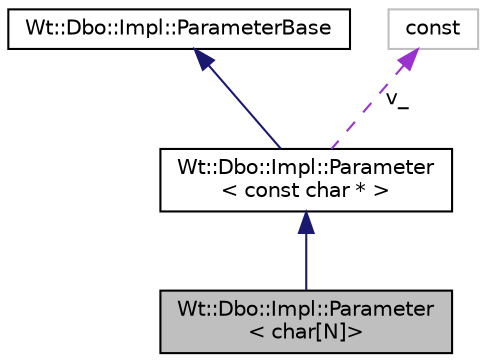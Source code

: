 digraph "Wt::Dbo::Impl::Parameter&lt; char[N]&gt;"
{
 // LATEX_PDF_SIZE
  edge [fontname="Helvetica",fontsize="10",labelfontname="Helvetica",labelfontsize="10"];
  node [fontname="Helvetica",fontsize="10",shape=record];
  Node1 [label="Wt::Dbo::Impl::Parameter\l\< char[N]\>",height=0.2,width=0.4,color="black", fillcolor="grey75", style="filled", fontcolor="black",tooltip=" "];
  Node2 -> Node1 [dir="back",color="midnightblue",fontsize="10",style="solid",fontname="Helvetica"];
  Node2 [label="Wt::Dbo::Impl::Parameter\l\< const char * \>",height=0.2,width=0.4,color="black", fillcolor="white", style="filled",URL="$structWt_1_1Dbo_1_1Impl_1_1Parameter.html",tooltip=" "];
  Node3 -> Node2 [dir="back",color="midnightblue",fontsize="10",style="solid",fontname="Helvetica"];
  Node3 [label="Wt::Dbo::Impl::ParameterBase",height=0.2,width=0.4,color="black", fillcolor="white", style="filled",URL="$structWt_1_1Dbo_1_1Impl_1_1ParameterBase.html",tooltip=" "];
  Node4 -> Node2 [dir="back",color="darkorchid3",fontsize="10",style="dashed",label=" v_" ,fontname="Helvetica"];
  Node4 [label="const",height=0.2,width=0.4,color="grey75", fillcolor="white", style="filled",tooltip=" "];
}
